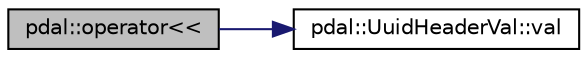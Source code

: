 digraph "pdal::operator&lt;&lt;"
{
  edge [fontname="Helvetica",fontsize="10",labelfontname="Helvetica",labelfontsize="10"];
  node [fontname="Helvetica",fontsize="10",shape=record];
  rankdir="LR";
  Node1 [label="pdal::operator\<\<",height=0.2,width=0.4,color="black", fillcolor="grey75", style="filled", fontcolor="black"];
  Node1 -> Node2 [color="midnightblue",fontsize="10",style="solid",fontname="Helvetica"];
  Node2 [label="pdal::UuidHeaderVal::val",height=0.2,width=0.4,color="black", fillcolor="white", style="filled",URL="$classpdal_1_1UuidHeaderVal.html#ade3b7ecb355032496e267bf73ff25814"];
}
